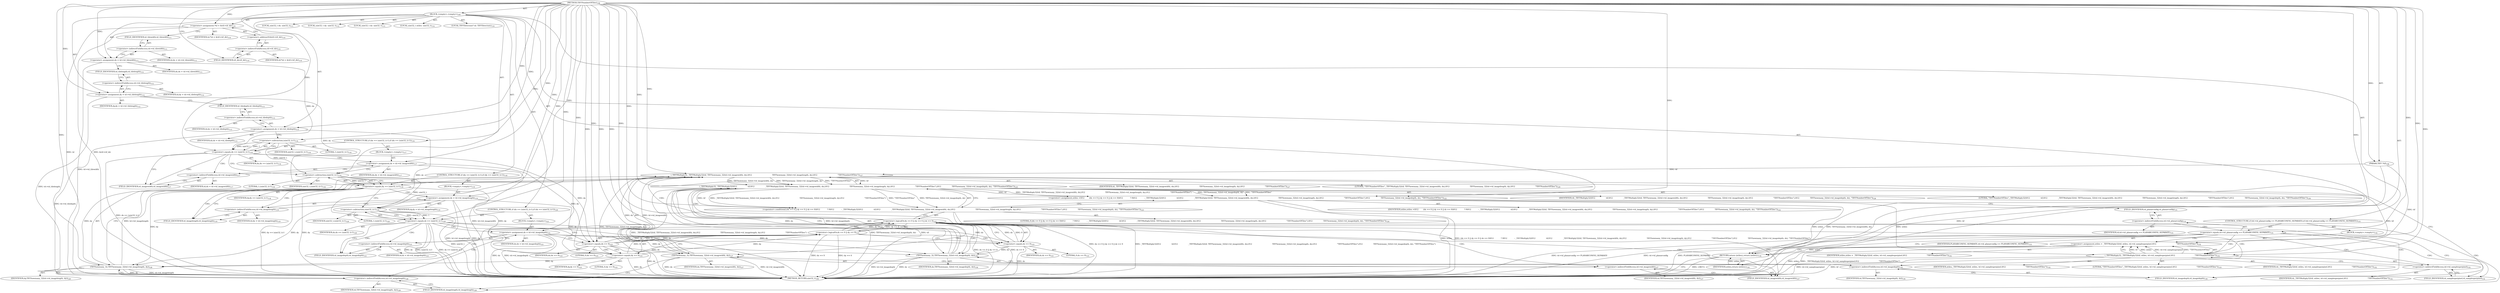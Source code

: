 digraph "TIFFNumberOfTiles" {  
"29478" [label = <(METHOD,TIFFNumberOfTiles)<SUB>108</SUB>> ]
"29479" [label = <(PARAM,TIFF *tif)<SUB>108</SUB>> ]
"29480" [label = <(BLOCK,&lt;empty&gt;,&lt;empty&gt;)<SUB>109</SUB>> ]
"29481" [label = <(LOCAL,TIFFDirectory* td: TIFFDirectory)<SUB>110</SUB>> ]
"29482" [label = <(&lt;operator&gt;.assignment,*td = &amp;tif-&gt;tif_dir)<SUB>110</SUB>> ]
"29483" [label = <(IDENTIFIER,td,*td = &amp;tif-&gt;tif_dir)<SUB>110</SUB>> ]
"29484" [label = <(&lt;operator&gt;.addressOf,&amp;tif-&gt;tif_dir)<SUB>110</SUB>> ]
"29485" [label = <(&lt;operator&gt;.indirectFieldAccess,tif-&gt;tif_dir)<SUB>110</SUB>> ]
"29486" [label = <(IDENTIFIER,tif,*td = &amp;tif-&gt;tif_dir)<SUB>110</SUB>> ]
"29487" [label = <(FIELD_IDENTIFIER,tif_dir,tif_dir)<SUB>110</SUB>> ]
"29488" [label = <(LOCAL,uint32_t dx: uint32_t)<SUB>111</SUB>> ]
"29489" [label = <(&lt;operator&gt;.assignment,dx = td-&gt;td_tilewidth)<SUB>111</SUB>> ]
"29490" [label = <(IDENTIFIER,dx,dx = td-&gt;td_tilewidth)<SUB>111</SUB>> ]
"29491" [label = <(&lt;operator&gt;.indirectFieldAccess,td-&gt;td_tilewidth)<SUB>111</SUB>> ]
"29492" [label = <(IDENTIFIER,td,dx = td-&gt;td_tilewidth)<SUB>111</SUB>> ]
"29493" [label = <(FIELD_IDENTIFIER,td_tilewidth,td_tilewidth)<SUB>111</SUB>> ]
"29494" [label = <(LOCAL,uint32_t dy: uint32_t)<SUB>112</SUB>> ]
"29495" [label = <(&lt;operator&gt;.assignment,dy = td-&gt;td_tilelength)<SUB>112</SUB>> ]
"29496" [label = <(IDENTIFIER,dy,dy = td-&gt;td_tilelength)<SUB>112</SUB>> ]
"29497" [label = <(&lt;operator&gt;.indirectFieldAccess,td-&gt;td_tilelength)<SUB>112</SUB>> ]
"29498" [label = <(IDENTIFIER,td,dy = td-&gt;td_tilelength)<SUB>112</SUB>> ]
"29499" [label = <(FIELD_IDENTIFIER,td_tilelength,td_tilelength)<SUB>112</SUB>> ]
"29500" [label = <(LOCAL,uint32_t dz: uint32_t)<SUB>113</SUB>> ]
"29501" [label = <(&lt;operator&gt;.assignment,dz = td-&gt;td_tiledepth)<SUB>113</SUB>> ]
"29502" [label = <(IDENTIFIER,dz,dz = td-&gt;td_tiledepth)<SUB>113</SUB>> ]
"29503" [label = <(&lt;operator&gt;.indirectFieldAccess,td-&gt;td_tiledepth)<SUB>113</SUB>> ]
"29504" [label = <(IDENTIFIER,td,dz = td-&gt;td_tiledepth)<SUB>113</SUB>> ]
"29505" [label = <(FIELD_IDENTIFIER,td_tiledepth,td_tiledepth)<SUB>113</SUB>> ]
"29506" [label = <(LOCAL,uint32_t ntiles: uint32_t)<SUB>114</SUB>> ]
"29507" [label = <(CONTROL_STRUCTURE,if (dx == (uint32_t)-1),if (dx == (uint32_t)-1))<SUB>116</SUB>> ]
"29508" [label = <(&lt;operator&gt;.equals,dx == (uint32_t)-1)<SUB>116</SUB>> ]
"29509" [label = <(IDENTIFIER,dx,dx == (uint32_t)-1)<SUB>116</SUB>> ]
"29510" [label = <(&lt;operator&gt;.subtraction,(uint32_t)-1)<SUB>116</SUB>> ]
"29511" [label = <(IDENTIFIER,uint32_t,(uint32_t)-1)<SUB>116</SUB>> ]
"29512" [label = <(LITERAL,1,(uint32_t)-1)<SUB>116</SUB>> ]
"29513" [label = <(BLOCK,&lt;empty&gt;,&lt;empty&gt;)<SUB>117</SUB>> ]
"29514" [label = <(&lt;operator&gt;.assignment,dx = td-&gt;td_imagewidth)<SUB>117</SUB>> ]
"29515" [label = <(IDENTIFIER,dx,dx = td-&gt;td_imagewidth)<SUB>117</SUB>> ]
"29516" [label = <(&lt;operator&gt;.indirectFieldAccess,td-&gt;td_imagewidth)<SUB>117</SUB>> ]
"29517" [label = <(IDENTIFIER,td,dx = td-&gt;td_imagewidth)<SUB>117</SUB>> ]
"29518" [label = <(FIELD_IDENTIFIER,td_imagewidth,td_imagewidth)<SUB>117</SUB>> ]
"29519" [label = <(CONTROL_STRUCTURE,if (dy == (uint32_t)-1),if (dy == (uint32_t)-1))<SUB>118</SUB>> ]
"29520" [label = <(&lt;operator&gt;.equals,dy == (uint32_t)-1)<SUB>118</SUB>> ]
"29521" [label = <(IDENTIFIER,dy,dy == (uint32_t)-1)<SUB>118</SUB>> ]
"29522" [label = <(&lt;operator&gt;.subtraction,(uint32_t)-1)<SUB>118</SUB>> ]
"29523" [label = <(IDENTIFIER,uint32_t,(uint32_t)-1)<SUB>118</SUB>> ]
"29524" [label = <(LITERAL,1,(uint32_t)-1)<SUB>118</SUB>> ]
"29525" [label = <(BLOCK,&lt;empty&gt;,&lt;empty&gt;)<SUB>119</SUB>> ]
"29526" [label = <(&lt;operator&gt;.assignment,dy = td-&gt;td_imagelength)<SUB>119</SUB>> ]
"29527" [label = <(IDENTIFIER,dy,dy = td-&gt;td_imagelength)<SUB>119</SUB>> ]
"29528" [label = <(&lt;operator&gt;.indirectFieldAccess,td-&gt;td_imagelength)<SUB>119</SUB>> ]
"29529" [label = <(IDENTIFIER,td,dy = td-&gt;td_imagelength)<SUB>119</SUB>> ]
"29530" [label = <(FIELD_IDENTIFIER,td_imagelength,td_imagelength)<SUB>119</SUB>> ]
"29531" [label = <(CONTROL_STRUCTURE,if (dz == (uint32_t)-1),if (dz == (uint32_t)-1))<SUB>120</SUB>> ]
"29532" [label = <(&lt;operator&gt;.equals,dz == (uint32_t)-1)<SUB>120</SUB>> ]
"29533" [label = <(IDENTIFIER,dz,dz == (uint32_t)-1)<SUB>120</SUB>> ]
"29534" [label = <(&lt;operator&gt;.subtraction,(uint32_t)-1)<SUB>120</SUB>> ]
"29535" [label = <(IDENTIFIER,uint32_t,(uint32_t)-1)<SUB>120</SUB>> ]
"29536" [label = <(LITERAL,1,(uint32_t)-1)<SUB>120</SUB>> ]
"29537" [label = <(BLOCK,&lt;empty&gt;,&lt;empty&gt;)<SUB>121</SUB>> ]
"29538" [label = <(&lt;operator&gt;.assignment,dz = td-&gt;td_imagedepth)<SUB>121</SUB>> ]
"29539" [label = <(IDENTIFIER,dz,dz = td-&gt;td_imagedepth)<SUB>121</SUB>> ]
"29540" [label = <(&lt;operator&gt;.indirectFieldAccess,td-&gt;td_imagedepth)<SUB>121</SUB>> ]
"29541" [label = <(IDENTIFIER,td,dz = td-&gt;td_imagedepth)<SUB>121</SUB>> ]
"29542" [label = <(FIELD_IDENTIFIER,td_imagedepth,td_imagedepth)<SUB>121</SUB>> ]
"29543" [label = <(&lt;operator&gt;.assignment,ntiles =\012        (dx == 0 || dy == 0 || dz == 0)\012            ? 0\012            : _TIFFMultiply32(\012                  tif,\012                  _TIFFMultiply32(tif, TIFFhowmany_32(td-&gt;td_imagewidth, dx),\012                                  TIFFhowmany_32(td-&gt;td_imagelength, dy),\012                                  &quot;TIFFNumberOfTiles&quot;),\012                  TIFFhowmany_32(td-&gt;td_imagedepth, dz), &quot;TIFFNumberOfTiles&quot;))<SUB>122</SUB>> ]
"29544" [label = <(IDENTIFIER,ntiles,ntiles =\012        (dx == 0 || dy == 0 || dz == 0)\012            ? 0\012            : _TIFFMultiply32(\012                  tif,\012                  _TIFFMultiply32(tif, TIFFhowmany_32(td-&gt;td_imagewidth, dx),\012                                  TIFFhowmany_32(td-&gt;td_imagelength, dy),\012                                  &quot;TIFFNumberOfTiles&quot;),\012                  TIFFhowmany_32(td-&gt;td_imagedepth, dz), &quot;TIFFNumberOfTiles&quot;))<SUB>122</SUB>> ]
"29545" [label = <(&lt;operator&gt;.conditional,(dx == 0 || dy == 0 || dz == 0)\012            ? 0\012            : _TIFFMultiply32(\012                  tif,\012                  _TIFFMultiply32(tif, TIFFhowmany_32(td-&gt;td_imagewidth, dx),\012                                  TIFFhowmany_32(td-&gt;td_imagelength, dy),\012                                  &quot;TIFFNumberOfTiles&quot;),\012                  TIFFhowmany_32(td-&gt;td_imagedepth, dz), &quot;TIFFNumberOfTiles&quot;))<SUB>123</SUB>> ]
"29546" [label = <(&lt;operator&gt;.logicalOr,dx == 0 || dy == 0 || dz == 0)<SUB>123</SUB>> ]
"29547" [label = <(&lt;operator&gt;.logicalOr,dx == 0 || dy == 0)<SUB>123</SUB>> ]
"29548" [label = <(&lt;operator&gt;.equals,dx == 0)<SUB>123</SUB>> ]
"29549" [label = <(IDENTIFIER,dx,dx == 0)<SUB>123</SUB>> ]
"29550" [label = <(LITERAL,0,dx == 0)<SUB>123</SUB>> ]
"29551" [label = <(&lt;operator&gt;.equals,dy == 0)<SUB>123</SUB>> ]
"29552" [label = <(IDENTIFIER,dy,dy == 0)<SUB>123</SUB>> ]
"29553" [label = <(LITERAL,0,dy == 0)<SUB>123</SUB>> ]
"29554" [label = <(&lt;operator&gt;.equals,dz == 0)<SUB>123</SUB>> ]
"29555" [label = <(IDENTIFIER,dz,dz == 0)<SUB>123</SUB>> ]
"29556" [label = <(LITERAL,0,dz == 0)<SUB>123</SUB>> ]
"29557" [label = <(LITERAL,0,(dx == 0 || dy == 0 || dz == 0)\012            ? 0\012            : _TIFFMultiply32(\012                  tif,\012                  _TIFFMultiply32(tif, TIFFhowmany_32(td-&gt;td_imagewidth, dx),\012                                  TIFFhowmany_32(td-&gt;td_imagelength, dy),\012                                  &quot;TIFFNumberOfTiles&quot;),\012                  TIFFhowmany_32(td-&gt;td_imagedepth, dz), &quot;TIFFNumberOfTiles&quot;))<SUB>124</SUB>> ]
"29558" [label = <(_TIFFMultiply32,_TIFFMultiply32(\012                  tif,\012                  _TIFFMultiply32(tif, TIFFhowmany_32(td-&gt;td_imagewidth, dx),\012                                  TIFFhowmany_32(td-&gt;td_imagelength, dy),\012                                  &quot;TIFFNumberOfTiles&quot;),\012                  TIFFhowmany_32(td-&gt;td_imagedepth, dz), &quot;TIFFNumberOfTiles&quot;))<SUB>125</SUB>> ]
"29559" [label = <(IDENTIFIER,tif,_TIFFMultiply32(\012                  tif,\012                  _TIFFMultiply32(tif, TIFFhowmany_32(td-&gt;td_imagewidth, dx),\012                                  TIFFhowmany_32(td-&gt;td_imagelength, dy),\012                                  &quot;TIFFNumberOfTiles&quot;),\012                  TIFFhowmany_32(td-&gt;td_imagedepth, dz), &quot;TIFFNumberOfTiles&quot;))<SUB>126</SUB>> ]
"29560" [label = <(_TIFFMultiply32,_TIFFMultiply32(tif, TIFFhowmany_32(td-&gt;td_imagewidth, dx),\012                                  TIFFhowmany_32(td-&gt;td_imagelength, dy),\012                                  &quot;TIFFNumberOfTiles&quot;))<SUB>127</SUB>> ]
"29561" [label = <(IDENTIFIER,tif,_TIFFMultiply32(tif, TIFFhowmany_32(td-&gt;td_imagewidth, dx),\012                                  TIFFhowmany_32(td-&gt;td_imagelength, dy),\012                                  &quot;TIFFNumberOfTiles&quot;))<SUB>127</SUB>> ]
"29562" [label = <(TIFFhowmany_32,TIFFhowmany_32(td-&gt;td_imagewidth, dx))<SUB>127</SUB>> ]
"29563" [label = <(&lt;operator&gt;.indirectFieldAccess,td-&gt;td_imagewidth)<SUB>127</SUB>> ]
"29564" [label = <(IDENTIFIER,td,TIFFhowmany_32(td-&gt;td_imagewidth, dx))<SUB>127</SUB>> ]
"29565" [label = <(FIELD_IDENTIFIER,td_imagewidth,td_imagewidth)<SUB>127</SUB>> ]
"29566" [label = <(IDENTIFIER,dx,TIFFhowmany_32(td-&gt;td_imagewidth, dx))<SUB>127</SUB>> ]
"29567" [label = <(TIFFhowmany_32,TIFFhowmany_32(td-&gt;td_imagelength, dy))<SUB>128</SUB>> ]
"29568" [label = <(&lt;operator&gt;.indirectFieldAccess,td-&gt;td_imagelength)<SUB>128</SUB>> ]
"29569" [label = <(IDENTIFIER,td,TIFFhowmany_32(td-&gt;td_imagelength, dy))<SUB>128</SUB>> ]
"29570" [label = <(FIELD_IDENTIFIER,td_imagelength,td_imagelength)<SUB>128</SUB>> ]
"29571" [label = <(IDENTIFIER,dy,TIFFhowmany_32(td-&gt;td_imagelength, dy))<SUB>128</SUB>> ]
"29572" [label = <(LITERAL,&quot;TIFFNumberOfTiles&quot;,_TIFFMultiply32(tif, TIFFhowmany_32(td-&gt;td_imagewidth, dx),\012                                  TIFFhowmany_32(td-&gt;td_imagelength, dy),\012                                  &quot;TIFFNumberOfTiles&quot;))<SUB>129</SUB>> ]
"29573" [label = <(TIFFhowmany_32,TIFFhowmany_32(td-&gt;td_imagedepth, dz))<SUB>130</SUB>> ]
"29574" [label = <(&lt;operator&gt;.indirectFieldAccess,td-&gt;td_imagedepth)<SUB>130</SUB>> ]
"29575" [label = <(IDENTIFIER,td,TIFFhowmany_32(td-&gt;td_imagedepth, dz))<SUB>130</SUB>> ]
"29576" [label = <(FIELD_IDENTIFIER,td_imagedepth,td_imagedepth)<SUB>130</SUB>> ]
"29577" [label = <(IDENTIFIER,dz,TIFFhowmany_32(td-&gt;td_imagedepth, dz))<SUB>130</SUB>> ]
"29578" [label = <(LITERAL,&quot;TIFFNumberOfTiles&quot;,_TIFFMultiply32(\012                  tif,\012                  _TIFFMultiply32(tif, TIFFhowmany_32(td-&gt;td_imagewidth, dx),\012                                  TIFFhowmany_32(td-&gt;td_imagelength, dy),\012                                  &quot;TIFFNumberOfTiles&quot;),\012                  TIFFhowmany_32(td-&gt;td_imagedepth, dz), &quot;TIFFNumberOfTiles&quot;))<SUB>130</SUB>> ]
"29579" [label = <(CONTROL_STRUCTURE,if (td-&gt;td_planarconfig == PLANARCONFIG_SEPARATE),if (td-&gt;td_planarconfig == PLANARCONFIG_SEPARATE))<SUB>131</SUB>> ]
"29580" [label = <(&lt;operator&gt;.equals,td-&gt;td_planarconfig == PLANARCONFIG_SEPARATE)<SUB>131</SUB>> ]
"29581" [label = <(&lt;operator&gt;.indirectFieldAccess,td-&gt;td_planarconfig)<SUB>131</SUB>> ]
"29582" [label = <(IDENTIFIER,td,td-&gt;td_planarconfig == PLANARCONFIG_SEPARATE)<SUB>131</SUB>> ]
"29583" [label = <(FIELD_IDENTIFIER,td_planarconfig,td_planarconfig)<SUB>131</SUB>> ]
"29584" [label = <(IDENTIFIER,PLANARCONFIG_SEPARATE,td-&gt;td_planarconfig == PLANARCONFIG_SEPARATE)<SUB>131</SUB>> ]
"29585" [label = <(BLOCK,&lt;empty&gt;,&lt;empty&gt;)<SUB>132</SUB>> ]
"29586" [label = <(&lt;operator&gt;.assignment,ntiles = _TIFFMultiply32(tif, ntiles, td-&gt;td_samplesperpixel,\012                                 &quot;TIFFNumberOfTiles&quot;))<SUB>132</SUB>> ]
"29587" [label = <(IDENTIFIER,ntiles,ntiles = _TIFFMultiply32(tif, ntiles, td-&gt;td_samplesperpixel,\012                                 &quot;TIFFNumberOfTiles&quot;))<SUB>132</SUB>> ]
"29588" [label = <(_TIFFMultiply32,_TIFFMultiply32(tif, ntiles, td-&gt;td_samplesperpixel,\012                                 &quot;TIFFNumberOfTiles&quot;))<SUB>132</SUB>> ]
"29589" [label = <(IDENTIFIER,tif,_TIFFMultiply32(tif, ntiles, td-&gt;td_samplesperpixel,\012                                 &quot;TIFFNumberOfTiles&quot;))<SUB>132</SUB>> ]
"29590" [label = <(IDENTIFIER,ntiles,_TIFFMultiply32(tif, ntiles, td-&gt;td_samplesperpixel,\012                                 &quot;TIFFNumberOfTiles&quot;))<SUB>132</SUB>> ]
"29591" [label = <(&lt;operator&gt;.indirectFieldAccess,td-&gt;td_samplesperpixel)<SUB>132</SUB>> ]
"29592" [label = <(IDENTIFIER,td,_TIFFMultiply32(tif, ntiles, td-&gt;td_samplesperpixel,\012                                 &quot;TIFFNumberOfTiles&quot;))<SUB>132</SUB>> ]
"29593" [label = <(FIELD_IDENTIFIER,td_samplesperpixel,td_samplesperpixel)<SUB>132</SUB>> ]
"29594" [label = <(LITERAL,&quot;TIFFNumberOfTiles&quot;,_TIFFMultiply32(tif, ntiles, td-&gt;td_samplesperpixel,\012                                 &quot;TIFFNumberOfTiles&quot;))<SUB>133</SUB>> ]
"29595" [label = <(RETURN,return (ntiles);,return (ntiles);)<SUB>134</SUB>> ]
"29596" [label = <(IDENTIFIER,ntiles,return (ntiles);)<SUB>134</SUB>> ]
"29597" [label = <(METHOD_RETURN,uint32_t)<SUB>108</SUB>> ]
  "29478" -> "29479"  [ label = "AST: "] 
  "29478" -> "29480"  [ label = "AST: "] 
  "29478" -> "29597"  [ label = "AST: "] 
  "29480" -> "29481"  [ label = "AST: "] 
  "29480" -> "29482"  [ label = "AST: "] 
  "29480" -> "29488"  [ label = "AST: "] 
  "29480" -> "29489"  [ label = "AST: "] 
  "29480" -> "29494"  [ label = "AST: "] 
  "29480" -> "29495"  [ label = "AST: "] 
  "29480" -> "29500"  [ label = "AST: "] 
  "29480" -> "29501"  [ label = "AST: "] 
  "29480" -> "29506"  [ label = "AST: "] 
  "29480" -> "29507"  [ label = "AST: "] 
  "29480" -> "29519"  [ label = "AST: "] 
  "29480" -> "29531"  [ label = "AST: "] 
  "29480" -> "29543"  [ label = "AST: "] 
  "29480" -> "29579"  [ label = "AST: "] 
  "29480" -> "29595"  [ label = "AST: "] 
  "29482" -> "29483"  [ label = "AST: "] 
  "29482" -> "29484"  [ label = "AST: "] 
  "29484" -> "29485"  [ label = "AST: "] 
  "29485" -> "29486"  [ label = "AST: "] 
  "29485" -> "29487"  [ label = "AST: "] 
  "29489" -> "29490"  [ label = "AST: "] 
  "29489" -> "29491"  [ label = "AST: "] 
  "29491" -> "29492"  [ label = "AST: "] 
  "29491" -> "29493"  [ label = "AST: "] 
  "29495" -> "29496"  [ label = "AST: "] 
  "29495" -> "29497"  [ label = "AST: "] 
  "29497" -> "29498"  [ label = "AST: "] 
  "29497" -> "29499"  [ label = "AST: "] 
  "29501" -> "29502"  [ label = "AST: "] 
  "29501" -> "29503"  [ label = "AST: "] 
  "29503" -> "29504"  [ label = "AST: "] 
  "29503" -> "29505"  [ label = "AST: "] 
  "29507" -> "29508"  [ label = "AST: "] 
  "29507" -> "29513"  [ label = "AST: "] 
  "29508" -> "29509"  [ label = "AST: "] 
  "29508" -> "29510"  [ label = "AST: "] 
  "29510" -> "29511"  [ label = "AST: "] 
  "29510" -> "29512"  [ label = "AST: "] 
  "29513" -> "29514"  [ label = "AST: "] 
  "29514" -> "29515"  [ label = "AST: "] 
  "29514" -> "29516"  [ label = "AST: "] 
  "29516" -> "29517"  [ label = "AST: "] 
  "29516" -> "29518"  [ label = "AST: "] 
  "29519" -> "29520"  [ label = "AST: "] 
  "29519" -> "29525"  [ label = "AST: "] 
  "29520" -> "29521"  [ label = "AST: "] 
  "29520" -> "29522"  [ label = "AST: "] 
  "29522" -> "29523"  [ label = "AST: "] 
  "29522" -> "29524"  [ label = "AST: "] 
  "29525" -> "29526"  [ label = "AST: "] 
  "29526" -> "29527"  [ label = "AST: "] 
  "29526" -> "29528"  [ label = "AST: "] 
  "29528" -> "29529"  [ label = "AST: "] 
  "29528" -> "29530"  [ label = "AST: "] 
  "29531" -> "29532"  [ label = "AST: "] 
  "29531" -> "29537"  [ label = "AST: "] 
  "29532" -> "29533"  [ label = "AST: "] 
  "29532" -> "29534"  [ label = "AST: "] 
  "29534" -> "29535"  [ label = "AST: "] 
  "29534" -> "29536"  [ label = "AST: "] 
  "29537" -> "29538"  [ label = "AST: "] 
  "29538" -> "29539"  [ label = "AST: "] 
  "29538" -> "29540"  [ label = "AST: "] 
  "29540" -> "29541"  [ label = "AST: "] 
  "29540" -> "29542"  [ label = "AST: "] 
  "29543" -> "29544"  [ label = "AST: "] 
  "29543" -> "29545"  [ label = "AST: "] 
  "29545" -> "29546"  [ label = "AST: "] 
  "29545" -> "29557"  [ label = "AST: "] 
  "29545" -> "29558"  [ label = "AST: "] 
  "29546" -> "29547"  [ label = "AST: "] 
  "29546" -> "29554"  [ label = "AST: "] 
  "29547" -> "29548"  [ label = "AST: "] 
  "29547" -> "29551"  [ label = "AST: "] 
  "29548" -> "29549"  [ label = "AST: "] 
  "29548" -> "29550"  [ label = "AST: "] 
  "29551" -> "29552"  [ label = "AST: "] 
  "29551" -> "29553"  [ label = "AST: "] 
  "29554" -> "29555"  [ label = "AST: "] 
  "29554" -> "29556"  [ label = "AST: "] 
  "29558" -> "29559"  [ label = "AST: "] 
  "29558" -> "29560"  [ label = "AST: "] 
  "29558" -> "29573"  [ label = "AST: "] 
  "29558" -> "29578"  [ label = "AST: "] 
  "29560" -> "29561"  [ label = "AST: "] 
  "29560" -> "29562"  [ label = "AST: "] 
  "29560" -> "29567"  [ label = "AST: "] 
  "29560" -> "29572"  [ label = "AST: "] 
  "29562" -> "29563"  [ label = "AST: "] 
  "29562" -> "29566"  [ label = "AST: "] 
  "29563" -> "29564"  [ label = "AST: "] 
  "29563" -> "29565"  [ label = "AST: "] 
  "29567" -> "29568"  [ label = "AST: "] 
  "29567" -> "29571"  [ label = "AST: "] 
  "29568" -> "29569"  [ label = "AST: "] 
  "29568" -> "29570"  [ label = "AST: "] 
  "29573" -> "29574"  [ label = "AST: "] 
  "29573" -> "29577"  [ label = "AST: "] 
  "29574" -> "29575"  [ label = "AST: "] 
  "29574" -> "29576"  [ label = "AST: "] 
  "29579" -> "29580"  [ label = "AST: "] 
  "29579" -> "29585"  [ label = "AST: "] 
  "29580" -> "29581"  [ label = "AST: "] 
  "29580" -> "29584"  [ label = "AST: "] 
  "29581" -> "29582"  [ label = "AST: "] 
  "29581" -> "29583"  [ label = "AST: "] 
  "29585" -> "29586"  [ label = "AST: "] 
  "29586" -> "29587"  [ label = "AST: "] 
  "29586" -> "29588"  [ label = "AST: "] 
  "29588" -> "29589"  [ label = "AST: "] 
  "29588" -> "29590"  [ label = "AST: "] 
  "29588" -> "29591"  [ label = "AST: "] 
  "29588" -> "29594"  [ label = "AST: "] 
  "29591" -> "29592"  [ label = "AST: "] 
  "29591" -> "29593"  [ label = "AST: "] 
  "29595" -> "29596"  [ label = "AST: "] 
  "29482" -> "29493"  [ label = "CFG: "] 
  "29489" -> "29499"  [ label = "CFG: "] 
  "29495" -> "29505"  [ label = "CFG: "] 
  "29501" -> "29510"  [ label = "CFG: "] 
  "29543" -> "29583"  [ label = "CFG: "] 
  "29595" -> "29597"  [ label = "CFG: "] 
  "29484" -> "29482"  [ label = "CFG: "] 
  "29491" -> "29489"  [ label = "CFG: "] 
  "29497" -> "29495"  [ label = "CFG: "] 
  "29503" -> "29501"  [ label = "CFG: "] 
  "29508" -> "29518"  [ label = "CFG: "] 
  "29508" -> "29522"  [ label = "CFG: "] 
  "29520" -> "29530"  [ label = "CFG: "] 
  "29520" -> "29534"  [ label = "CFG: "] 
  "29532" -> "29542"  [ label = "CFG: "] 
  "29532" -> "29548"  [ label = "CFG: "] 
  "29545" -> "29543"  [ label = "CFG: "] 
  "29580" -> "29593"  [ label = "CFG: "] 
  "29580" -> "29595"  [ label = "CFG: "] 
  "29485" -> "29484"  [ label = "CFG: "] 
  "29493" -> "29491"  [ label = "CFG: "] 
  "29499" -> "29497"  [ label = "CFG: "] 
  "29505" -> "29503"  [ label = "CFG: "] 
  "29510" -> "29508"  [ label = "CFG: "] 
  "29514" -> "29522"  [ label = "CFG: "] 
  "29522" -> "29520"  [ label = "CFG: "] 
  "29526" -> "29534"  [ label = "CFG: "] 
  "29534" -> "29532"  [ label = "CFG: "] 
  "29538" -> "29548"  [ label = "CFG: "] 
  "29546" -> "29545"  [ label = "CFG: "] 
  "29546" -> "29565"  [ label = "CFG: "] 
  "29558" -> "29545"  [ label = "CFG: "] 
  "29581" -> "29580"  [ label = "CFG: "] 
  "29586" -> "29595"  [ label = "CFG: "] 
  "29487" -> "29485"  [ label = "CFG: "] 
  "29516" -> "29514"  [ label = "CFG: "] 
  "29528" -> "29526"  [ label = "CFG: "] 
  "29540" -> "29538"  [ label = "CFG: "] 
  "29547" -> "29546"  [ label = "CFG: "] 
  "29547" -> "29554"  [ label = "CFG: "] 
  "29554" -> "29546"  [ label = "CFG: "] 
  "29560" -> "29576"  [ label = "CFG: "] 
  "29573" -> "29558"  [ label = "CFG: "] 
  "29583" -> "29581"  [ label = "CFG: "] 
  "29588" -> "29586"  [ label = "CFG: "] 
  "29518" -> "29516"  [ label = "CFG: "] 
  "29530" -> "29528"  [ label = "CFG: "] 
  "29542" -> "29540"  [ label = "CFG: "] 
  "29548" -> "29547"  [ label = "CFG: "] 
  "29548" -> "29551"  [ label = "CFG: "] 
  "29551" -> "29547"  [ label = "CFG: "] 
  "29562" -> "29570"  [ label = "CFG: "] 
  "29567" -> "29560"  [ label = "CFG: "] 
  "29574" -> "29573"  [ label = "CFG: "] 
  "29591" -> "29588"  [ label = "CFG: "] 
  "29563" -> "29562"  [ label = "CFG: "] 
  "29568" -> "29567"  [ label = "CFG: "] 
  "29576" -> "29574"  [ label = "CFG: "] 
  "29593" -> "29591"  [ label = "CFG: "] 
  "29565" -> "29563"  [ label = "CFG: "] 
  "29570" -> "29568"  [ label = "CFG: "] 
  "29478" -> "29487"  [ label = "CFG: "] 
  "29595" -> "29597"  [ label = "DDG: &lt;RET&gt;"] 
  "29479" -> "29597"  [ label = "DDG: tif"] 
  "29482" -> "29597"  [ label = "DDG: td"] 
  "29482" -> "29597"  [ label = "DDG: &amp;tif-&gt;tif_dir"] 
  "29489" -> "29597"  [ label = "DDG: td-&gt;td_tilewidth"] 
  "29495" -> "29597"  [ label = "DDG: td-&gt;td_tilelength"] 
  "29501" -> "29597"  [ label = "DDG: td-&gt;td_tiledepth"] 
  "29508" -> "29597"  [ label = "DDG: dx == (uint32_t)-1"] 
  "29514" -> "29597"  [ label = "DDG: td-&gt;td_imagewidth"] 
  "29520" -> "29597"  [ label = "DDG: dy"] 
  "29520" -> "29597"  [ label = "DDG: dy == (uint32_t)-1"] 
  "29526" -> "29597"  [ label = "DDG: dy"] 
  "29526" -> "29597"  [ label = "DDG: td-&gt;td_imagelength"] 
  "29532" -> "29597"  [ label = "DDG: dz"] 
  "29534" -> "29597"  [ label = "DDG: uint32_t"] 
  "29532" -> "29597"  [ label = "DDG: (uint32_t)-1"] 
  "29532" -> "29597"  [ label = "DDG: dz == (uint32_t)-1"] 
  "29538" -> "29597"  [ label = "DDG: dz"] 
  "29538" -> "29597"  [ label = "DDG: td-&gt;td_imagedepth"] 
  "29543" -> "29597"  [ label = "DDG: ntiles"] 
  "29548" -> "29597"  [ label = "DDG: dx"] 
  "29547" -> "29597"  [ label = "DDG: dx == 0"] 
  "29551" -> "29597"  [ label = "DDG: dy"] 
  "29547" -> "29597"  [ label = "DDG: dy == 0"] 
  "29546" -> "29597"  [ label = "DDG: dx == 0 || dy == 0"] 
  "29554" -> "29597"  [ label = "DDG: dz"] 
  "29546" -> "29597"  [ label = "DDG: dz == 0"] 
  "29545" -> "29597"  [ label = "DDG: dx == 0 || dy == 0 || dz == 0"] 
  "29558" -> "29597"  [ label = "DDG: tif"] 
  "29562" -> "29597"  [ label = "DDG: td-&gt;td_imagewidth"] 
  "29562" -> "29597"  [ label = "DDG: dx"] 
  "29560" -> "29597"  [ label = "DDG: TIFFhowmany_32(td-&gt;td_imagewidth, dx)"] 
  "29567" -> "29597"  [ label = "DDG: td-&gt;td_imagelength"] 
  "29567" -> "29597"  [ label = "DDG: dy"] 
  "29560" -> "29597"  [ label = "DDG: TIFFhowmany_32(td-&gt;td_imagelength, dy)"] 
  "29558" -> "29597"  [ label = "DDG: _TIFFMultiply32(tif, TIFFhowmany_32(td-&gt;td_imagewidth, dx),\012                                  TIFFhowmany_32(td-&gt;td_imagelength, dy),\012                                  &quot;TIFFNumberOfTiles&quot;)"] 
  "29573" -> "29597"  [ label = "DDG: td-&gt;td_imagedepth"] 
  "29573" -> "29597"  [ label = "DDG: dz"] 
  "29558" -> "29597"  [ label = "DDG: TIFFhowmany_32(td-&gt;td_imagedepth, dz)"] 
  "29545" -> "29597"  [ label = "DDG: _TIFFMultiply32(\012                  tif,\012                  _TIFFMultiply32(tif, TIFFhowmany_32(td-&gt;td_imagewidth, dx),\012                                  TIFFhowmany_32(td-&gt;td_imagelength, dy),\012                                  &quot;TIFFNumberOfTiles&quot;),\012                  TIFFhowmany_32(td-&gt;td_imagedepth, dz), &quot;TIFFNumberOfTiles&quot;)"] 
  "29543" -> "29597"  [ label = "DDG: (dx == 0 || dy == 0 || dz == 0)\012            ? 0\012            : _TIFFMultiply32(\012                  tif,\012                  _TIFFMultiply32(tif, TIFFhowmany_32(td-&gt;td_imagewidth, dx),\012                                  TIFFhowmany_32(td-&gt;td_imagelength, dy),\012                                  &quot;TIFFNumberOfTiles&quot;),\012                  TIFFhowmany_32(td-&gt;td_imagedepth, dz), &quot;TIFFNumberOfTiles&quot;)"] 
  "29580" -> "29597"  [ label = "DDG: td-&gt;td_planarconfig"] 
  "29580" -> "29597"  [ label = "DDG: td-&gt;td_planarconfig == PLANARCONFIG_SEPARATE"] 
  "29586" -> "29597"  [ label = "DDG: ntiles"] 
  "29588" -> "29597"  [ label = "DDG: tif"] 
  "29588" -> "29597"  [ label = "DDG: td-&gt;td_samplesperpixel"] 
  "29586" -> "29597"  [ label = "DDG: _TIFFMultiply32(tif, ntiles, td-&gt;td_samplesperpixel,\012                                 &quot;TIFFNumberOfTiles&quot;)"] 
  "29580" -> "29597"  [ label = "DDG: PLANARCONFIG_SEPARATE"] 
  "29478" -> "29479"  [ label = "DDG: "] 
  "29478" -> "29543"  [ label = "DDG: "] 
  "29558" -> "29543"  [ label = "DDG: tif"] 
  "29558" -> "29543"  [ label = "DDG: _TIFFMultiply32(tif, TIFFhowmany_32(td-&gt;td_imagewidth, dx),\012                                  TIFFhowmany_32(td-&gt;td_imagelength, dy),\012                                  &quot;TIFFNumberOfTiles&quot;)"] 
  "29558" -> "29543"  [ label = "DDG: TIFFhowmany_32(td-&gt;td_imagedepth, dz)"] 
  "29558" -> "29543"  [ label = "DDG: &quot;TIFFNumberOfTiles&quot;"] 
  "29596" -> "29595"  [ label = "DDG: ntiles"] 
  "29543" -> "29595"  [ label = "DDG: ntiles"] 
  "29586" -> "29595"  [ label = "DDG: ntiles"] 
  "29478" -> "29482"  [ label = "DDG: "] 
  "29478" -> "29489"  [ label = "DDG: "] 
  "29478" -> "29495"  [ label = "DDG: "] 
  "29478" -> "29501"  [ label = "DDG: "] 
  "29478" -> "29596"  [ label = "DDG: "] 
  "29489" -> "29508"  [ label = "DDG: dx"] 
  "29478" -> "29508"  [ label = "DDG: "] 
  "29510" -> "29508"  [ label = "DDG: uint32_t"] 
  "29510" -> "29508"  [ label = "DDG: 1"] 
  "29495" -> "29520"  [ label = "DDG: dy"] 
  "29478" -> "29520"  [ label = "DDG: "] 
  "29522" -> "29520"  [ label = "DDG: uint32_t"] 
  "29522" -> "29520"  [ label = "DDG: 1"] 
  "29501" -> "29532"  [ label = "DDG: dz"] 
  "29478" -> "29532"  [ label = "DDG: "] 
  "29534" -> "29532"  [ label = "DDG: uint32_t"] 
  "29534" -> "29532"  [ label = "DDG: 1"] 
  "29478" -> "29545"  [ label = "DDG: "] 
  "29558" -> "29545"  [ label = "DDG: tif"] 
  "29558" -> "29545"  [ label = "DDG: _TIFFMultiply32(tif, TIFFhowmany_32(td-&gt;td_imagewidth, dx),\012                                  TIFFhowmany_32(td-&gt;td_imagelength, dy),\012                                  &quot;TIFFNumberOfTiles&quot;)"] 
  "29558" -> "29545"  [ label = "DDG: TIFFhowmany_32(td-&gt;td_imagedepth, dz)"] 
  "29558" -> "29545"  [ label = "DDG: &quot;TIFFNumberOfTiles&quot;"] 
  "29478" -> "29580"  [ label = "DDG: "] 
  "29588" -> "29586"  [ label = "DDG: tif"] 
  "29588" -> "29586"  [ label = "DDG: ntiles"] 
  "29588" -> "29586"  [ label = "DDG: td-&gt;td_samplesperpixel"] 
  "29588" -> "29586"  [ label = "DDG: &quot;TIFFNumberOfTiles&quot;"] 
  "29478" -> "29510"  [ label = "DDG: "] 
  "29478" -> "29514"  [ label = "DDG: "] 
  "29510" -> "29522"  [ label = "DDG: uint32_t"] 
  "29478" -> "29522"  [ label = "DDG: "] 
  "29478" -> "29526"  [ label = "DDG: "] 
  "29522" -> "29534"  [ label = "DDG: uint32_t"] 
  "29478" -> "29534"  [ label = "DDG: "] 
  "29478" -> "29538"  [ label = "DDG: "] 
  "29547" -> "29546"  [ label = "DDG: dx == 0"] 
  "29547" -> "29546"  [ label = "DDG: dy == 0"] 
  "29554" -> "29546"  [ label = "DDG: dz"] 
  "29554" -> "29546"  [ label = "DDG: 0"] 
  "29560" -> "29558"  [ label = "DDG: tif"] 
  "29478" -> "29558"  [ label = "DDG: "] 
  "29560" -> "29558"  [ label = "DDG: TIFFhowmany_32(td-&gt;td_imagewidth, dx)"] 
  "29560" -> "29558"  [ label = "DDG: TIFFhowmany_32(td-&gt;td_imagelength, dy)"] 
  "29560" -> "29558"  [ label = "DDG: &quot;TIFFNumberOfTiles&quot;"] 
  "29573" -> "29558"  [ label = "DDG: td-&gt;td_imagedepth"] 
  "29573" -> "29558"  [ label = "DDG: dz"] 
  "29478" -> "29586"  [ label = "DDG: "] 
  "29548" -> "29547"  [ label = "DDG: dx"] 
  "29548" -> "29547"  [ label = "DDG: 0"] 
  "29551" -> "29547"  [ label = "DDG: dy"] 
  "29551" -> "29547"  [ label = "DDG: 0"] 
  "29532" -> "29554"  [ label = "DDG: dz"] 
  "29538" -> "29554"  [ label = "DDG: dz"] 
  "29478" -> "29554"  [ label = "DDG: "] 
  "29479" -> "29560"  [ label = "DDG: tif"] 
  "29478" -> "29560"  [ label = "DDG: "] 
  "29562" -> "29560"  [ label = "DDG: td-&gt;td_imagewidth"] 
  "29562" -> "29560"  [ label = "DDG: dx"] 
  "29567" -> "29560"  [ label = "DDG: td-&gt;td_imagelength"] 
  "29567" -> "29560"  [ label = "DDG: dy"] 
  "29532" -> "29573"  [ label = "DDG: dz"] 
  "29538" -> "29573"  [ label = "DDG: dz"] 
  "29554" -> "29573"  [ label = "DDG: dz"] 
  "29478" -> "29573"  [ label = "DDG: "] 
  "29558" -> "29588"  [ label = "DDG: tif"] 
  "29479" -> "29588"  [ label = "DDG: tif"] 
  "29478" -> "29588"  [ label = "DDG: "] 
  "29543" -> "29588"  [ label = "DDG: ntiles"] 
  "29508" -> "29548"  [ label = "DDG: dx"] 
  "29514" -> "29548"  [ label = "DDG: dx"] 
  "29478" -> "29548"  [ label = "DDG: "] 
  "29520" -> "29551"  [ label = "DDG: dy"] 
  "29526" -> "29551"  [ label = "DDG: dy"] 
  "29478" -> "29551"  [ label = "DDG: "] 
  "29548" -> "29562"  [ label = "DDG: dx"] 
  "29478" -> "29562"  [ label = "DDG: "] 
  "29520" -> "29567"  [ label = "DDG: dy"] 
  "29526" -> "29567"  [ label = "DDG: dy"] 
  "29551" -> "29567"  [ label = "DDG: dy"] 
  "29478" -> "29567"  [ label = "DDG: "] 
  "29508" -> "29516"  [ label = "CDG: "] 
  "29508" -> "29518"  [ label = "CDG: "] 
  "29508" -> "29514"  [ label = "CDG: "] 
  "29520" -> "29526"  [ label = "CDG: "] 
  "29520" -> "29530"  [ label = "CDG: "] 
  "29520" -> "29528"  [ label = "CDG: "] 
  "29532" -> "29538"  [ label = "CDG: "] 
  "29532" -> "29540"  [ label = "CDG: "] 
  "29532" -> "29542"  [ label = "CDG: "] 
  "29580" -> "29593"  [ label = "CDG: "] 
  "29580" -> "29586"  [ label = "CDG: "] 
  "29580" -> "29588"  [ label = "CDG: "] 
  "29580" -> "29591"  [ label = "CDG: "] 
  "29546" -> "29576"  [ label = "CDG: "] 
  "29546" -> "29563"  [ label = "CDG: "] 
  "29546" -> "29567"  [ label = "CDG: "] 
  "29546" -> "29558"  [ label = "CDG: "] 
  "29546" -> "29573"  [ label = "CDG: "] 
  "29546" -> "29568"  [ label = "CDG: "] 
  "29546" -> "29560"  [ label = "CDG: "] 
  "29546" -> "29565"  [ label = "CDG: "] 
  "29546" -> "29570"  [ label = "CDG: "] 
  "29546" -> "29574"  [ label = "CDG: "] 
  "29546" -> "29562"  [ label = "CDG: "] 
  "29547" -> "29554"  [ label = "CDG: "] 
  "29548" -> "29551"  [ label = "CDG: "] 
}
